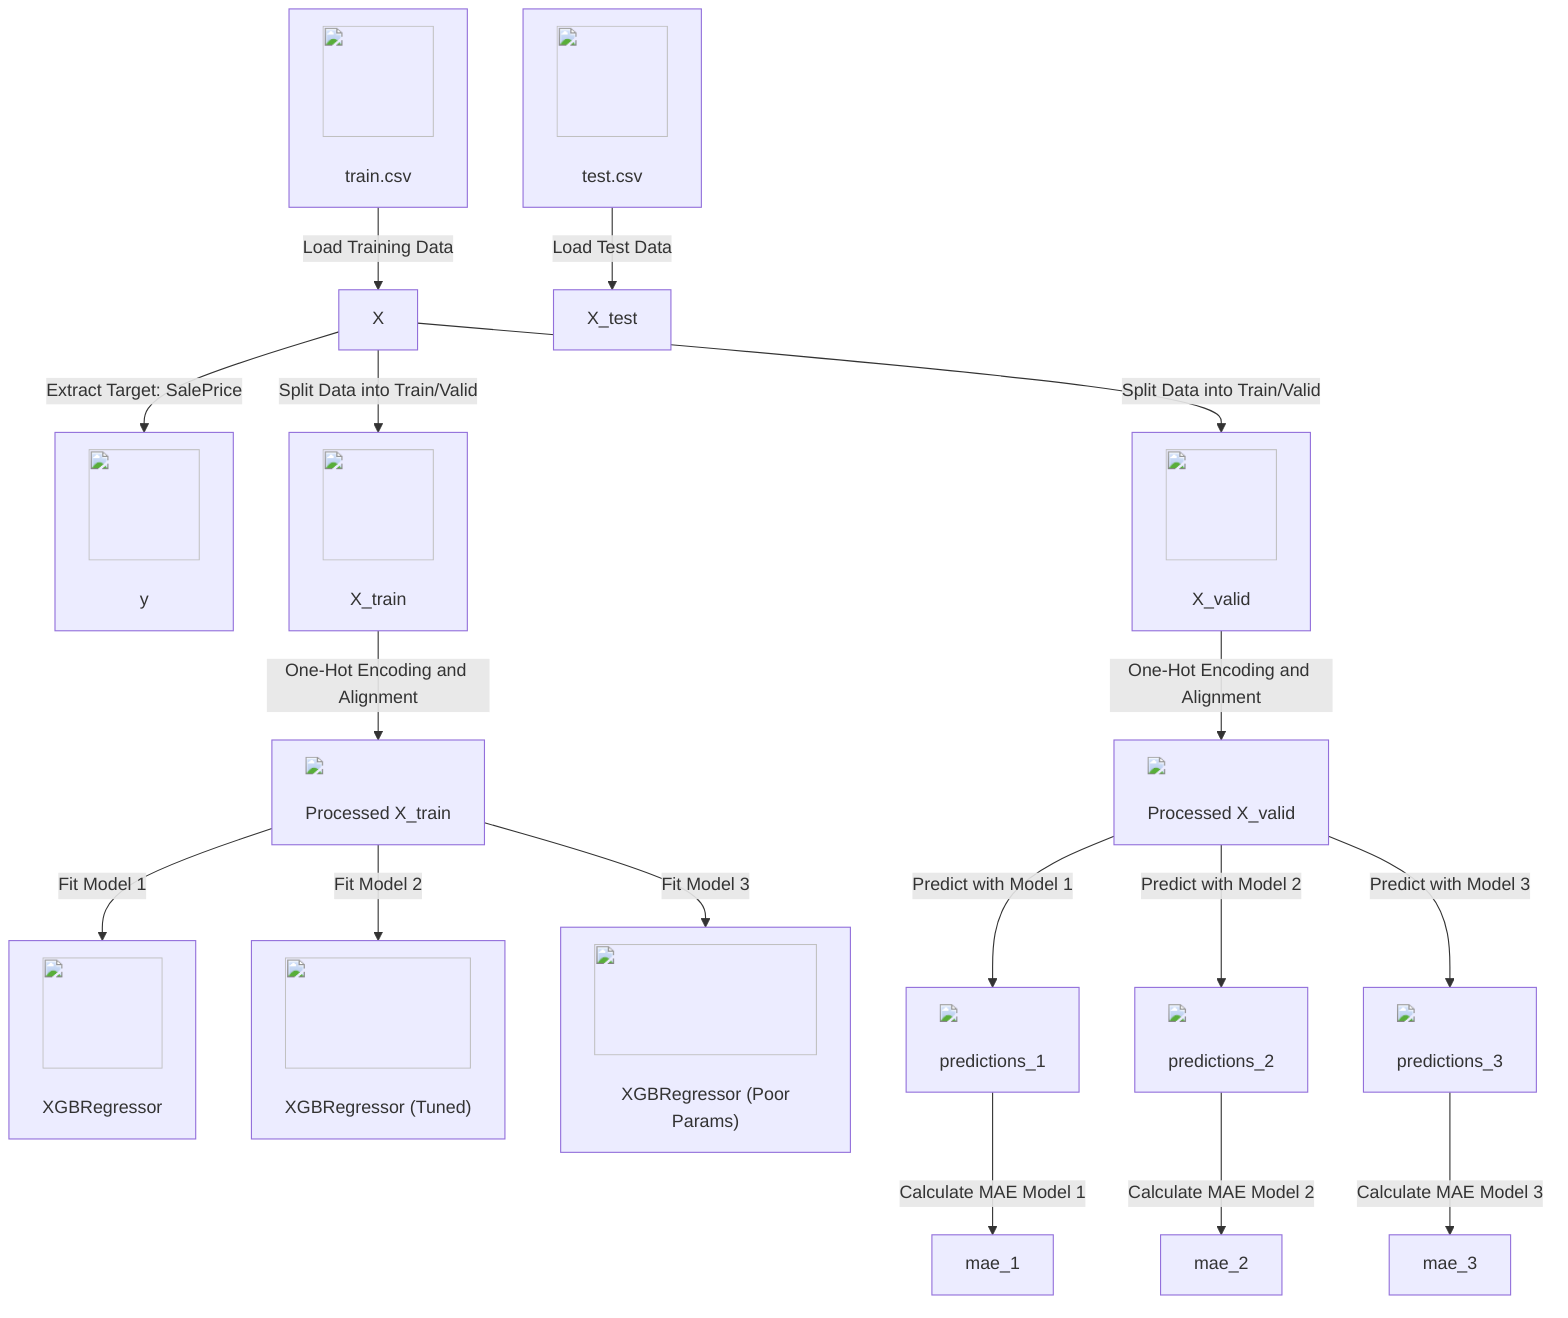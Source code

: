 flowchart TD
    %% Data Sources
    A["<img src='icons/file.svg' width=100 height=100/> <br/> train.csv"] --> |"Load Training Data"| B["X"]
    A1["<img src='icons/file.svg' width=100 height=100/> <br/> test.csv"] --> |"Load Test Data"| K["X_test"]

    %% Data Preprocessing
    B --> |"Extract Target: SalePrice"| C["<img src='icons/column_split.svg' width=100 height=100/> <br/> y"]
    B --> |"Split Data into Train/Valid"| D["<img src='icons/row_split.svg' width=100 height=100/> <br/> X_train"]
    B --> |"Split Data into Train/Valid"| E["<img src='icons/row_split.svg' width=100 height=100/> <br/> X_valid"]

    %% Transformation
    D --> |"One-Hot Encoding and Alignment"| F["<img src='dummy_plots/scatter_plot_template.svg'/> <br/> Processed X_train"]
    E --> |"One-Hot Encoding and Alignment"| G["<img src='dummy_plots/scatter_plot_template.svg'/> <br/> Processed X_valid"]

    %% Model Training
    M1["<img src='icons/brain.svg' width=100 height=100/> <br/> XGBRegressor"]
    F --> |"Fit Model 1"| M1
    M2["<img src='icons/brain.svg' width=100 height=100/> <br/> XGBRegressor (Tuned)"]
    F --> |"Fit Model 2"| M2
    M3["<img src='icons/brain.svg' width=100 height=100/> <br/> XGBRegressor (Poor Params)"]
    F --> |"Fit Model 3"| M3

    %% Predictions
    G --> |"Predict with Model 1"| H["<img src='dummy_plots/scatter_plot_template.svg'/> <br/> predictions_1"]
    G --> |"Predict with Model 2"| I["<img src='dummy_plots/scatter_plot_template.svg'/> <br/> predictions_2"]
    G --> |"Predict with Model 3"| J["<img src='dummy_plots/scatter_plot_template.svg'/> <br/> predictions_3"]

    %% Evaluation
    H --> |"Calculate MAE Model 1"| N["mae_1"]
    I --> |"Calculate MAE Model 2"| O["mae_2"]
    J --> |"Calculate MAE Model 3"| P["mae_3"]